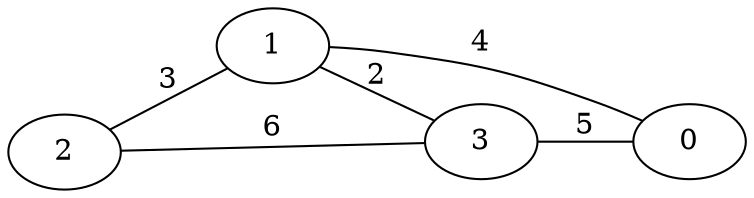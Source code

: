digraph {
  size="6,6";
  rankdir="RL";
    0 -> 1[label="4",weight="4", arrowhead=none];
    0 -> 3[label="5",weight="5", arrowhead=none];
    1 -> 2[label="3",weight="3", arrowhead=none];
    3 -> 1[label="2",weight="2", arrowhead=none];
    3 -> 2[label="6",weight="6", arrowhead=none];
}